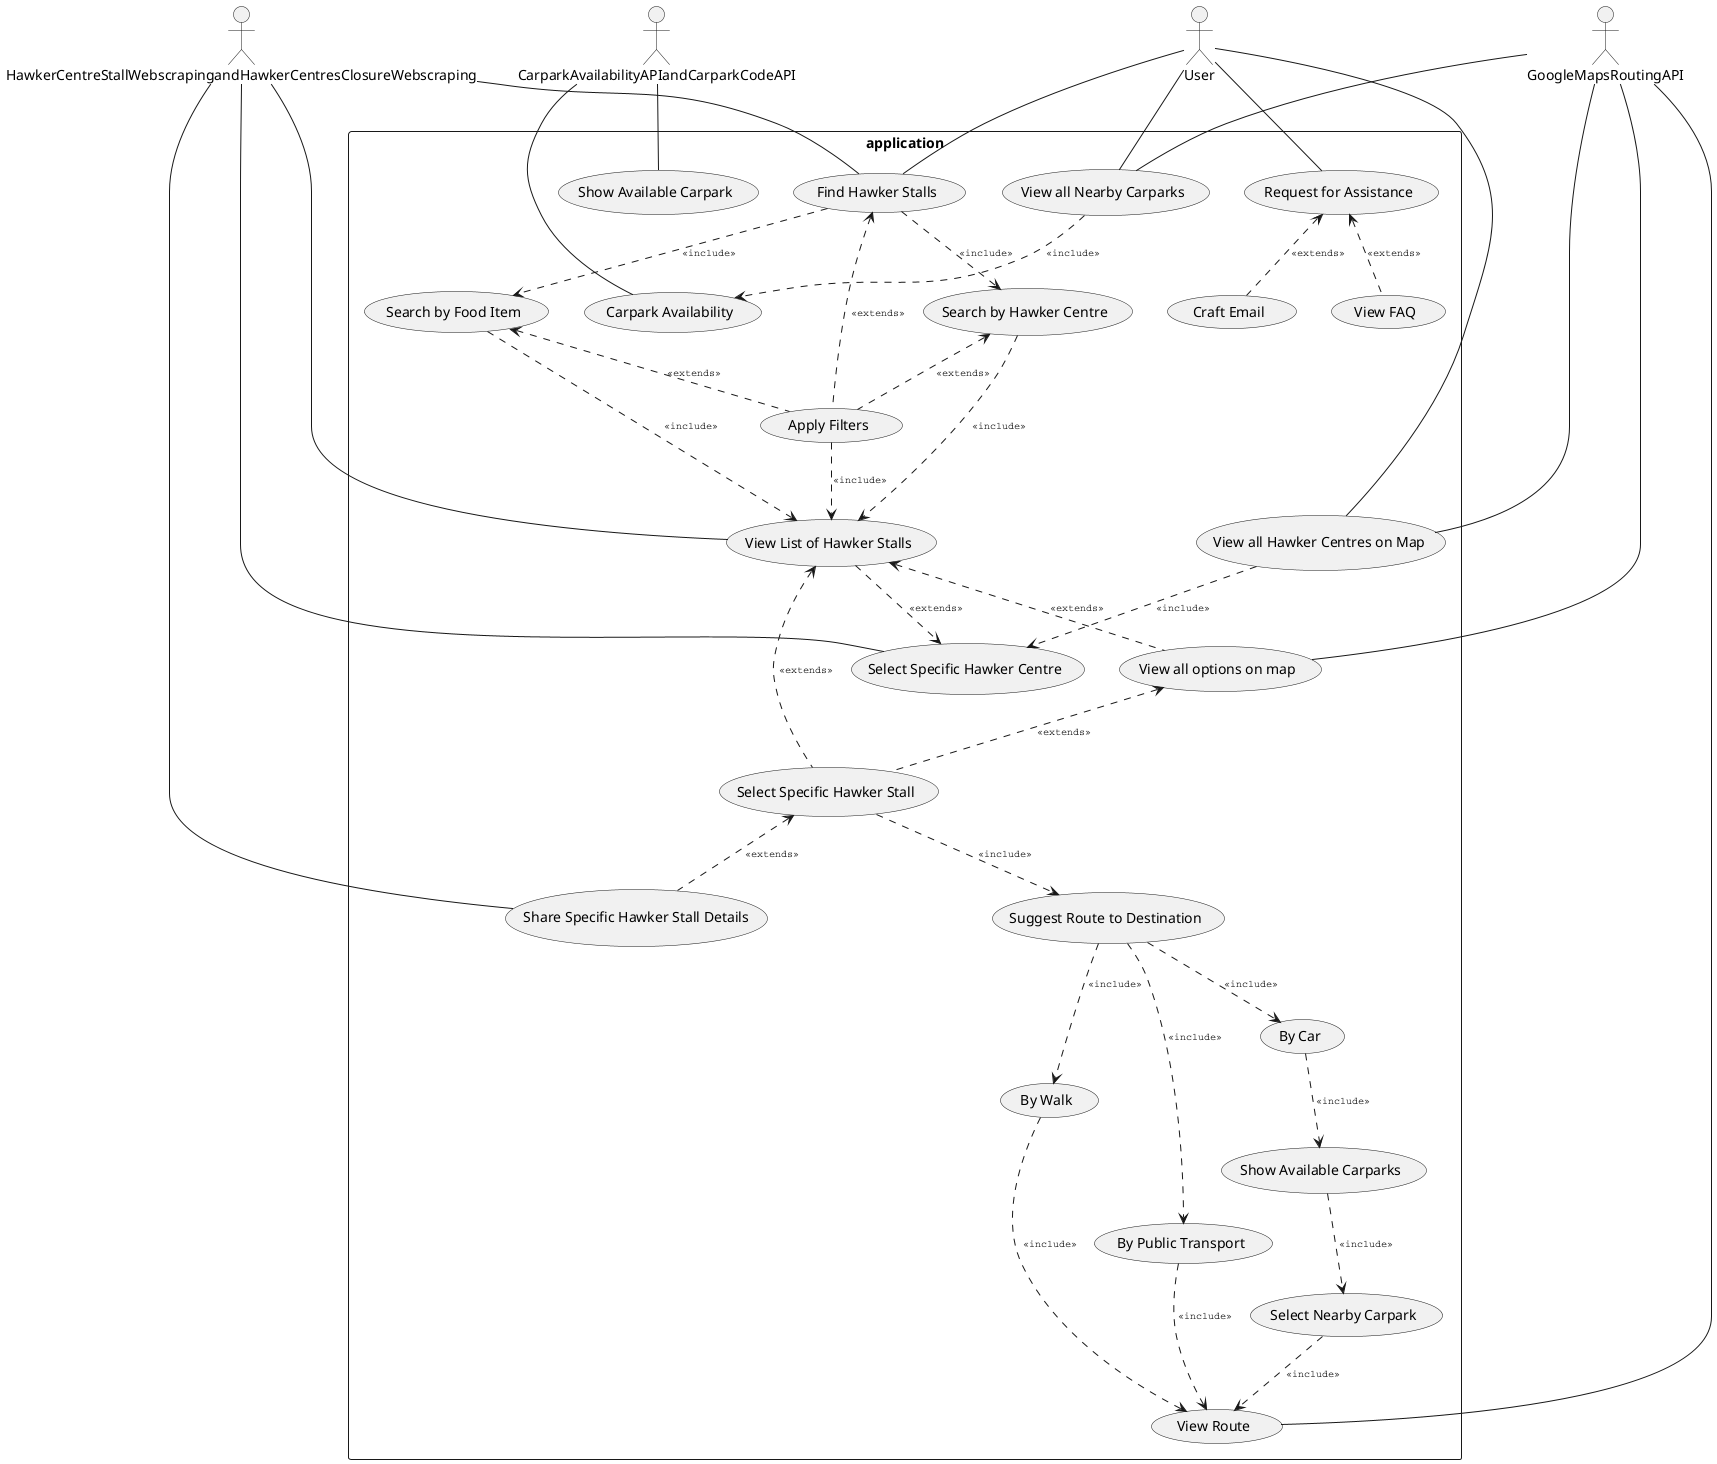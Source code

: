@startuml
'!include ../../plantuml-styles/plantuml-ae.iuml

skinparam packageStyle rectangle
skinparam Shadowing false

skinparam ArrowFontStyle normal
skinparam ArrowFontName Courier
skinparam ArrowFontSize 10

:User: as U       
:GoogleMapsRoutingAPI: as GoogleMapsRoutingAPI
:CarparkAvailabilityAPIandCarparkCodeAPI: as CarparkAvailabilityAPIandCarparkCodeAPI
:HawkerCentreStallWebscrapingandHawkerCentresClosureWebscraping: as HawkerCentreStallWebscrapingHawkerCentresClosureWebscraping




rectangle application{
U -- (Find Hawker Stalls)
U -- (Request for Assistance)
(Request for Assistance)<..(View FAQ):<<extends>>
(Request for Assistance)<..(Craft Email):<<extends>>
(Find Hawker Stalls)<.. (Apply Filters):<<extends>>
(Find Hawker Stalls)..> (Search by Food Item): <<include>>
(Find Hawker Stalls)..> (Search by Hawker Centre): <<include>>
(Search by Hawker Centre)<..(Apply Filters): <<extends>>
(Search by Food Item)<..(Apply Filters): <<extends>>
(Search by Hawker Centre)..>(View List of Hawker Stalls):  <<include>>
(Apply Filters)..> (View List of Hawker Stalls): <<include>>
(Search by Food Item)..> (View List of Hawker Stalls): <<include>>
(View List of Hawker Stalls) <.. (Select Specific Hawker Stall): <<extends>>
(View List of Hawker Stalls) ..> (Select Specific Hawker Centre): <<extends>>
(View List of Hawker Stalls)<..(View all options on map): <<extends>>
(View all options on map)<.. (Select Specific Hawker Stall): <<extends>>
U -- (View all Nearby Carparks)
(View all Nearby Carparks) ..> (Carpark Availability): <<include>>
U --(View all Hawker Centres on Map)
(View all Hawker Centres on Map) ..> (Select Specific Hawker Centre): <<include>>
' (Select Specific Hawker Centre)..> (Suggest Route to Destination):<<include>>
(Select Specific Hawker Stall)<.. (Share Specific Hawker Stall Details): <<extends>>
(Select Specific Hawker Stall)..> (Suggest Route to Destination):<<include>>
(Suggest Route to Destination)..>(By Car):<<include>>
(Suggest Route to Destination) ..> (By Walk):<<include>>
(Suggest Route to Destination)..> (By Public Transport):<<include>>
(By Car)..> (Show Available Carparks):<<include>>
(Show Available Carparks)..> (Select Nearby Carpark): <<include>>
(By Public Transport) ..> (View Route):<<include>>
(Select Nearby Carpark)..> (View Route):<<include>>
(By Walk)..> (View Route):<<include>>

GoogleMapsRoutingAPI -- (View all options on map)
GoogleMapsRoutingAPI -- (View all Hawker Centres on Map)
GoogleMapsRoutingAPI -- (View Route)
GoogleMapsRoutingAPI -- (View all Nearby Carparks)
CarparkAvailabilityAPIandCarparkCodeAPI-- (Carpark Availability)
CarparkAvailabilityAPIandCarparkCodeAPI-- (Show Available Carpark)

HawkerCentreStallWebscrapingHawkerCentresClosureWebscraping-- (Find Hawker Stalls)
HawkerCentreStallWebscrapingHawkerCentresClosureWebscraping-- (View List of Hawker Stalls)
HawkerCentreStallWebscrapingHawkerCentresClosureWebscraping-- (Share Specific Hawker Stall Details)
HawkerCentreStallWebscrapingHawkerCentresClosureWebscraping-- (Select Specific Hawker Centre)





}



'!include ../../plantuml-styles/ae-copyright-footer.txt
@enduml